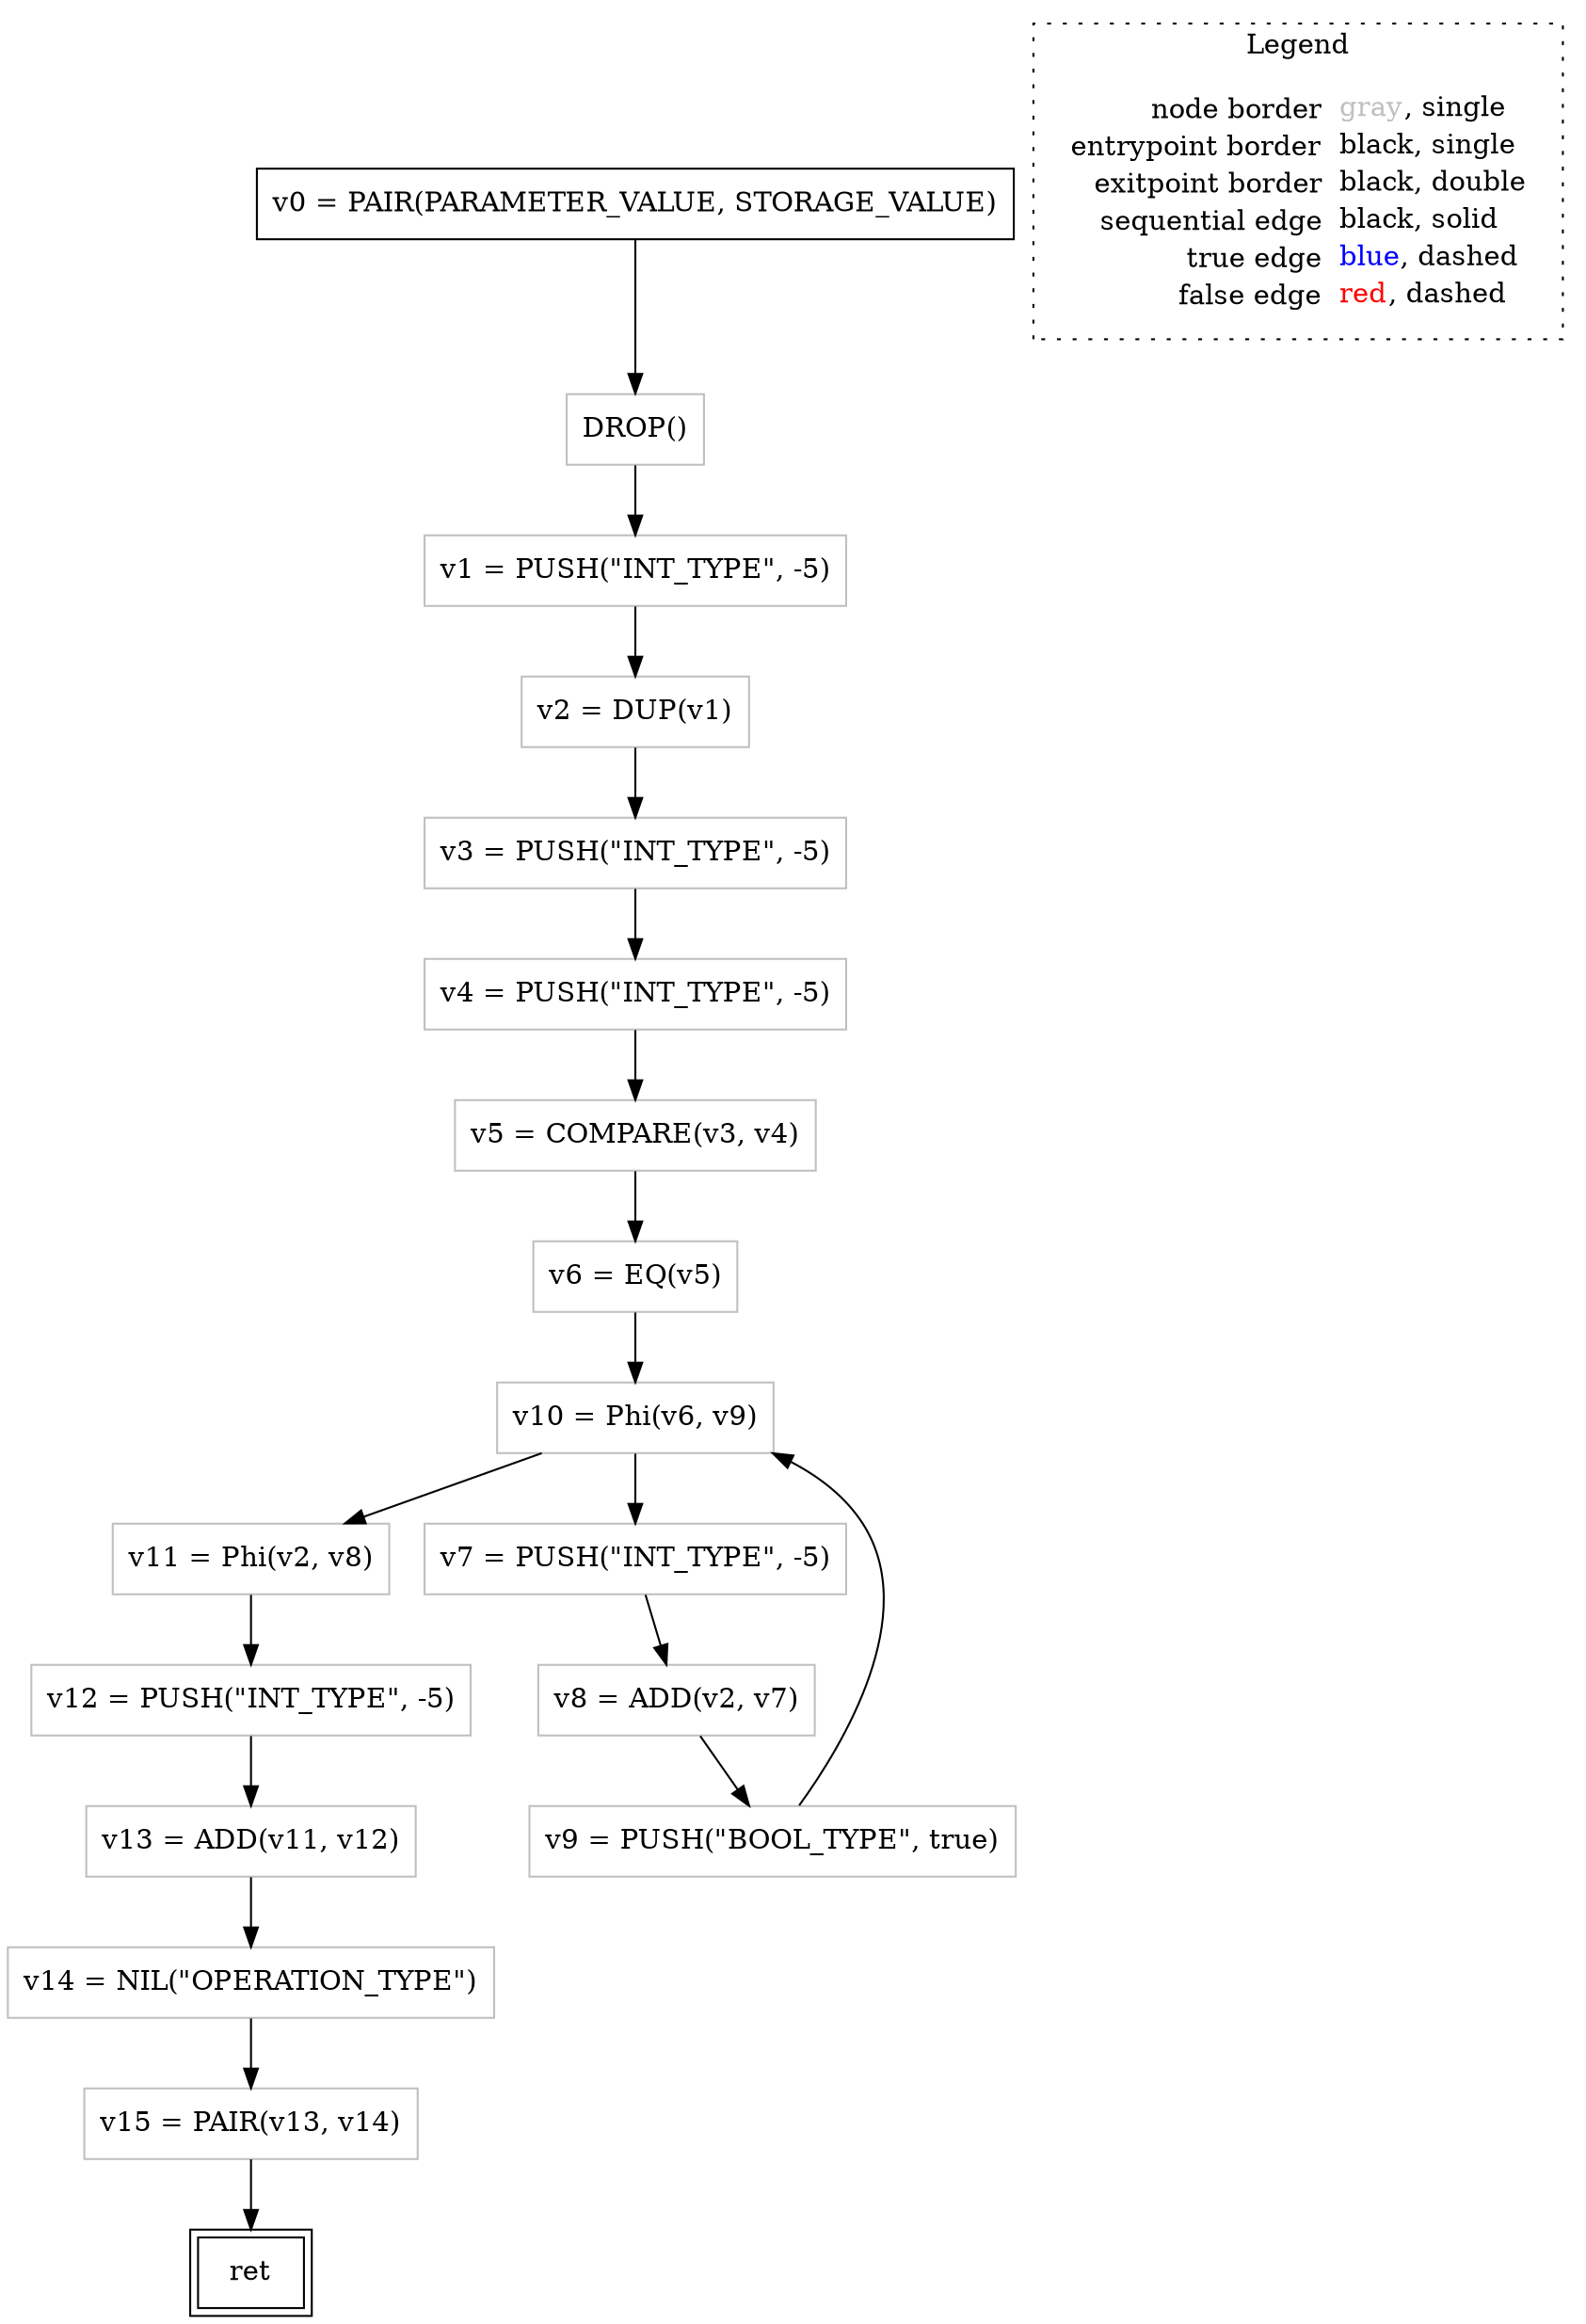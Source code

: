 digraph {
	"node0" [shape="rect",color="black",label=<v0 = PAIR(PARAMETER_VALUE, STORAGE_VALUE)>];
	"node1" [shape="rect",color="black",peripheries="2",label=<ret>];
	"node2" [shape="rect",color="gray",label=<v11 = Phi(v2, v8)>];
	"node3" [shape="rect",color="gray",label=<v2 = DUP(v1)>];
	"node4" [shape="rect",color="gray",label=<v13 = ADD(v11, v12)>];
	"node5" [shape="rect",color="gray",label=<v8 = ADD(v2, v7)>];
	"node6" [shape="rect",color="gray",label=<v10 = Phi(v6, v9)>];
	"node7" [shape="rect",color="gray",label=<v15 = PAIR(v13, v14)>];
	"node8" [shape="rect",color="gray",label=<v3 = PUSH(&quot;INT_TYPE&quot;, -5)>];
	"node9" [shape="rect",color="gray",label=<v7 = PUSH(&quot;INT_TYPE&quot;, -5)>];
	"node10" [shape="rect",color="gray",label=<v4 = PUSH(&quot;INT_TYPE&quot;, -5)>];
	"node11" [shape="rect",color="gray",label=<DROP()>];
	"node12" [shape="rect",color="gray",label=<v6 = EQ(v5)>];
	"node13" [shape="rect",color="gray",label=<v14 = NIL(&quot;OPERATION_TYPE&quot;)>];
	"node14" [shape="rect",color="gray",label=<v12 = PUSH(&quot;INT_TYPE&quot;, -5)>];
	"node15" [shape="rect",color="gray",label=<v9 = PUSH(&quot;BOOL_TYPE&quot;, true)>];
	"node16" [shape="rect",color="gray",label=<v5 = COMPARE(v3, v4)>];
	"node17" [shape="rect",color="gray",label=<v1 = PUSH(&quot;INT_TYPE&quot;, -5)>];
	"node0" -> "node11" [color="black"];
	"node2" -> "node14" [color="black"];
	"node3" -> "node8" [color="black"];
	"node4" -> "node13" [color="black"];
	"node5" -> "node15" [color="black"];
	"node6" -> "node2" [color="black"];
	"node6" -> "node9" [color="black"];
	"node7" -> "node1" [color="black"];
	"node8" -> "node10" [color="black"];
	"node9" -> "node5" [color="black"];
	"node10" -> "node16" [color="black"];
	"node11" -> "node17" [color="black"];
	"node12" -> "node6" [color="black"];
	"node13" -> "node7" [color="black"];
	"node14" -> "node4" [color="black"];
	"node15" -> "node6" [color="black"];
	"node16" -> "node12" [color="black"];
	"node17" -> "node3" [color="black"];
subgraph cluster_legend {
	label="Legend";
	style=dotted;
	node [shape=plaintext];
	"legend" [label=<<table border="0" cellpadding="2" cellspacing="0" cellborder="0"><tr><td align="right">node border&nbsp;</td><td align="left"><font color="gray">gray</font>, single</td></tr><tr><td align="right">entrypoint border&nbsp;</td><td align="left"><font color="black">black</font>, single</td></tr><tr><td align="right">exitpoint border&nbsp;</td><td align="left"><font color="black">black</font>, double</td></tr><tr><td align="right">sequential edge&nbsp;</td><td align="left"><font color="black">black</font>, solid</td></tr><tr><td align="right">true edge&nbsp;</td><td align="left"><font color="blue">blue</font>, dashed</td></tr><tr><td align="right">false edge&nbsp;</td><td align="left"><font color="red">red</font>, dashed</td></tr></table>>];
}

}

